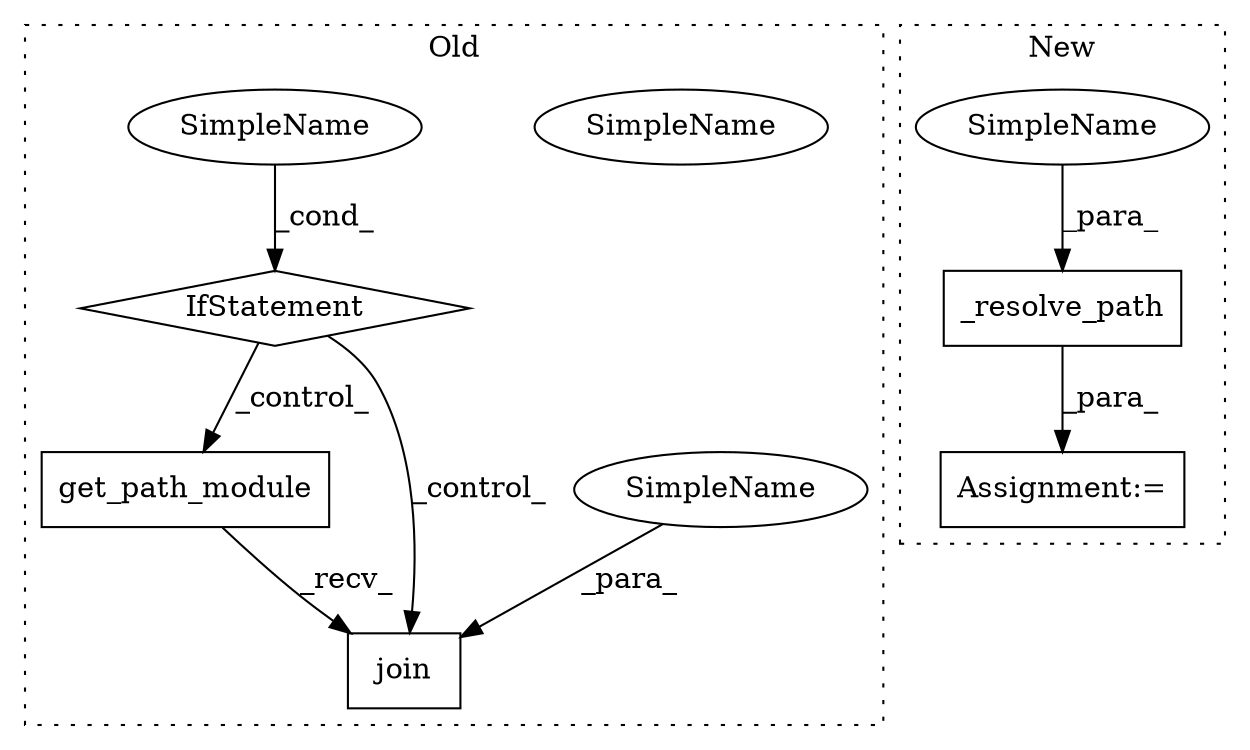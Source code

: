 digraph G {
subgraph cluster0 {
1 [label="IfStatement" a="25" s="891" l="3" shape="diamond"];
3 [label="SimpleName" a="42" s="878" l="13" shape="ellipse"];
4 [label="get_path_module" a="32" s="899" l="17" shape="box"];
5 [label="join" a="32" s="917,953" l="5,1" shape="box"];
7 [label="SimpleName" a="42" s="940" l="13" shape="ellipse"];
8 [label="SimpleName" a="42" s="878" l="13" shape="ellipse"];
label = "Old";
style="dotted";
}
subgraph cluster1 {
2 [label="_resolve_path" a="32" s="683,710" l="14,1" shape="box"];
6 [label="Assignment:=" a="7" s="677" l="1" shape="box"];
9 [label="SimpleName" a="42" s="697" l="13" shape="ellipse"];
label = "New";
style="dotted";
}
1 -> 4 [label="_control_"];
1 -> 5 [label="_control_"];
2 -> 6 [label="_para_"];
4 -> 5 [label="_recv_"];
7 -> 5 [label="_para_"];
8 -> 1 [label="_cond_"];
9 -> 2 [label="_para_"];
}